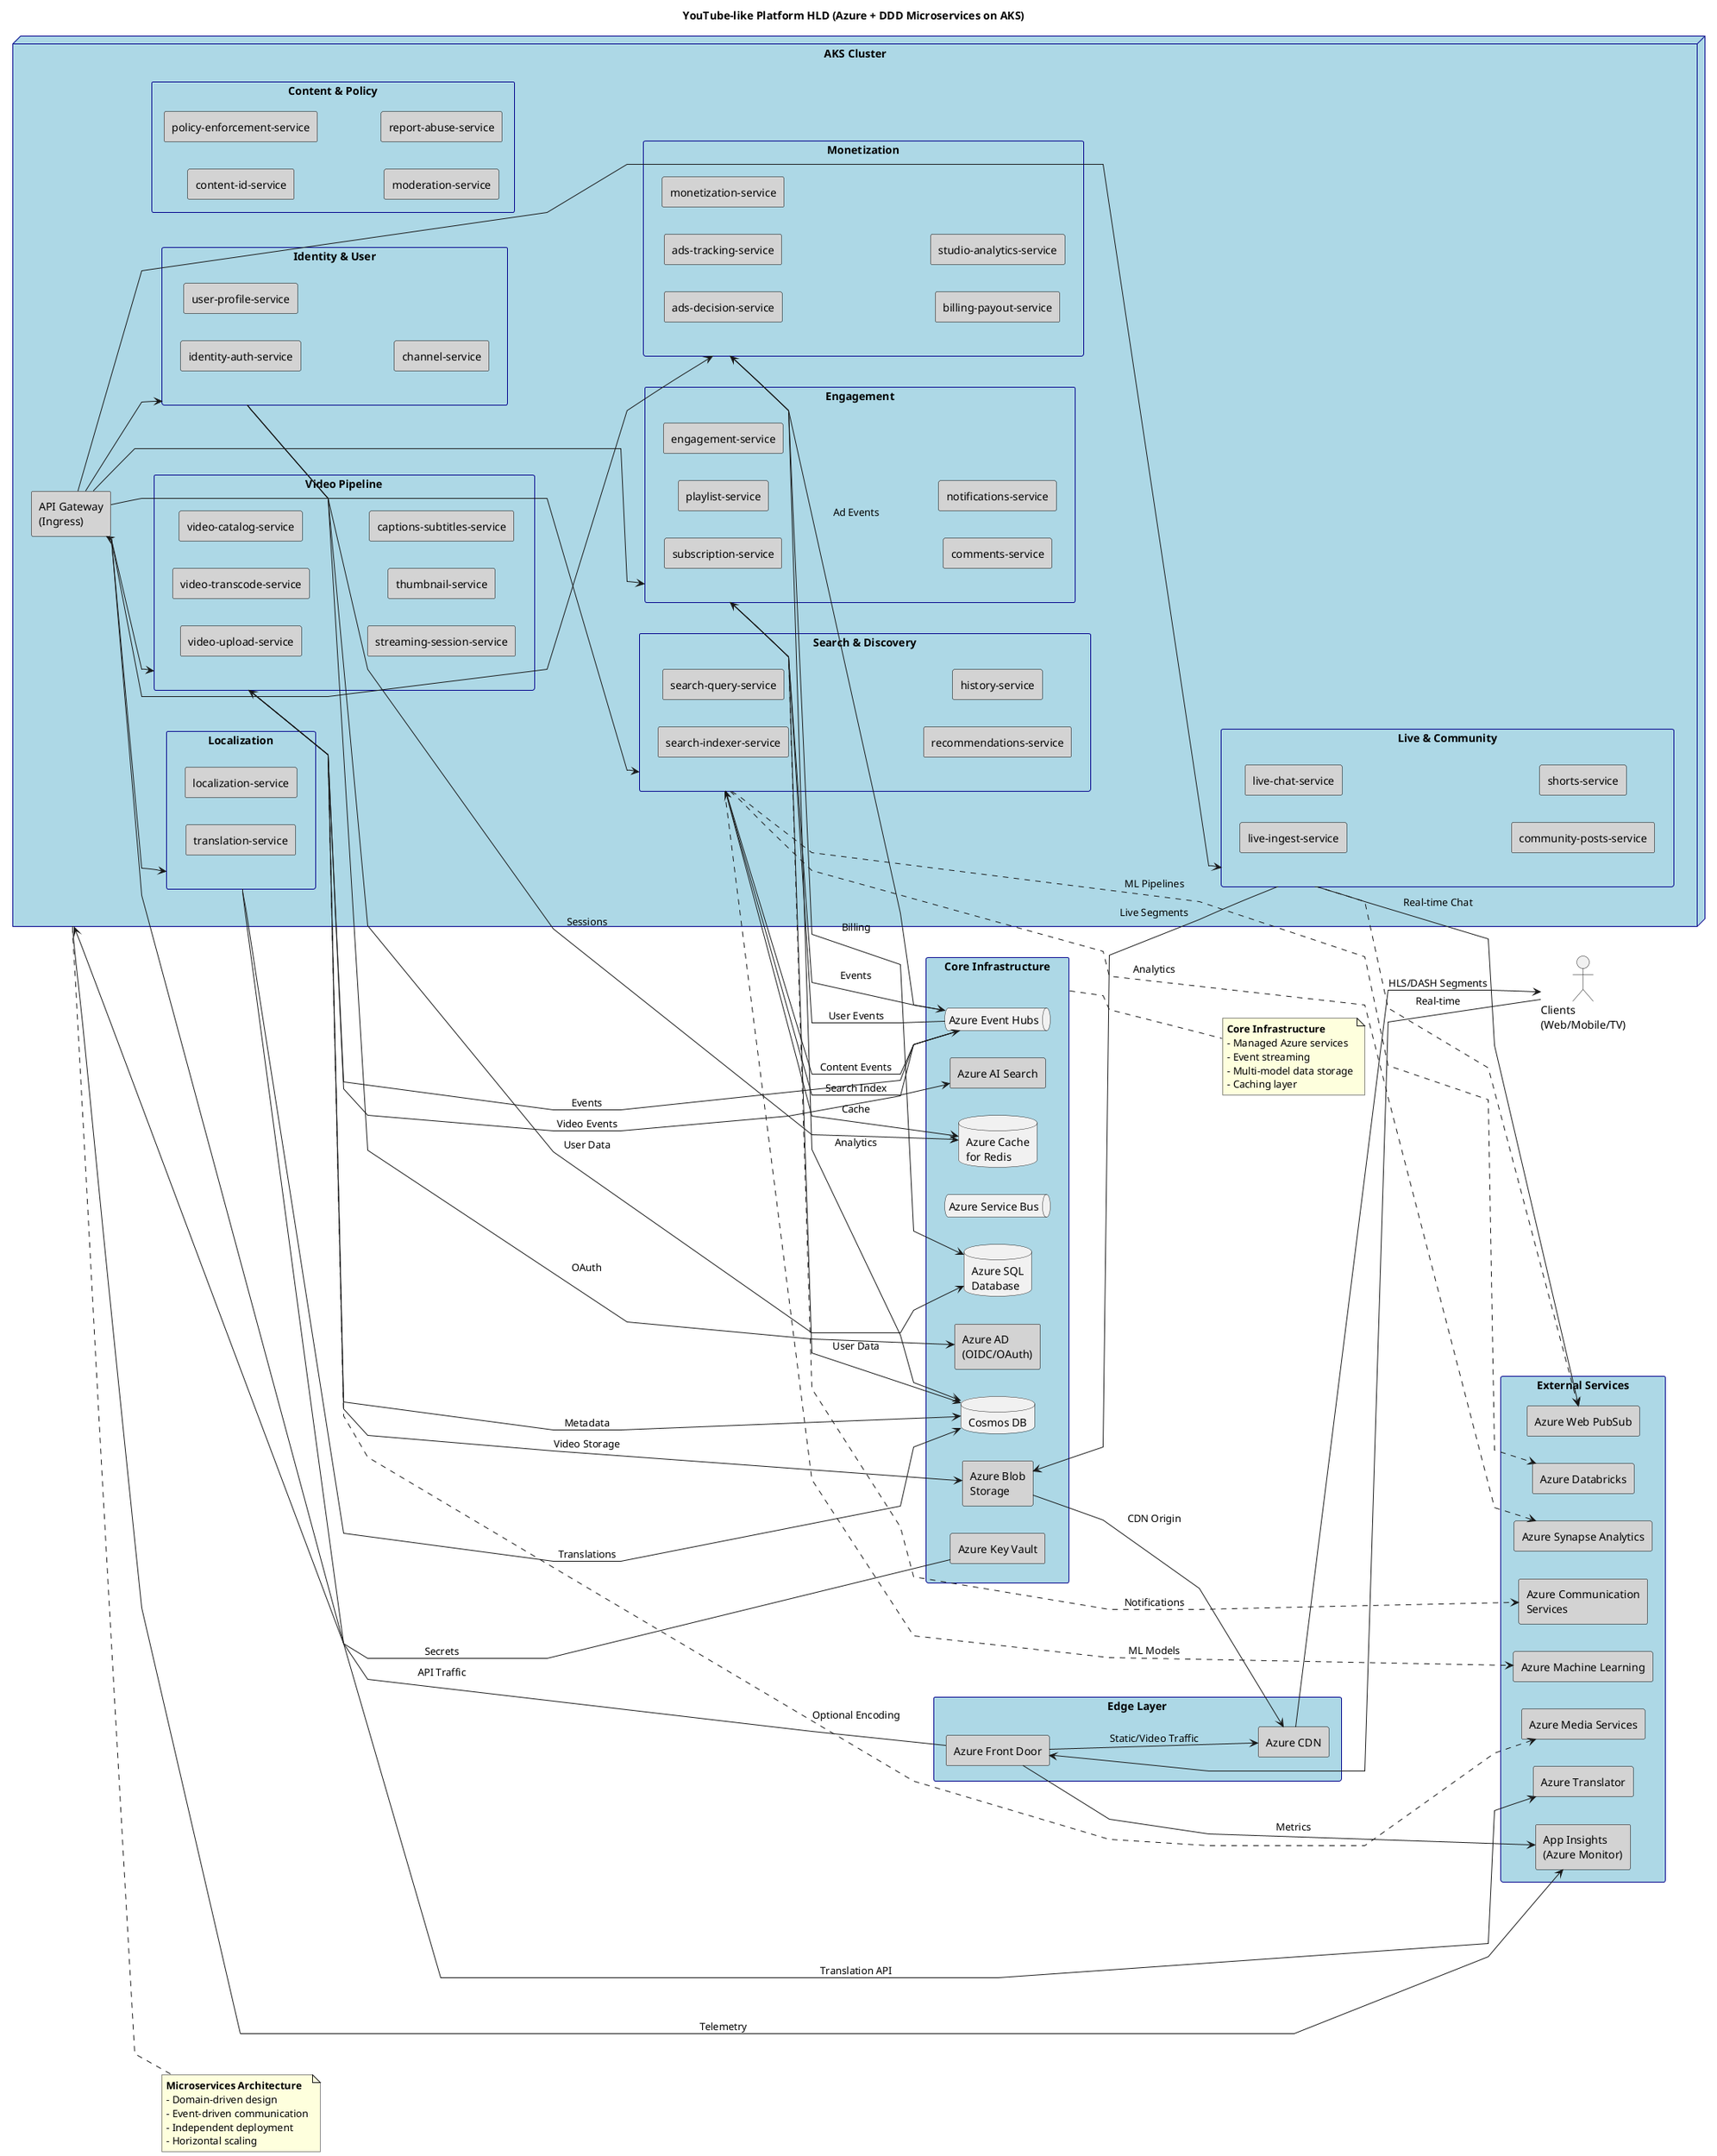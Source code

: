 @startuml 'High-Level Design: YouTube-scale platform on Azure (DDD microservices on AKS)
skinparam shadowing false
skinparam componentStyle rectangle
skinparam packageStyle rectangle
skinparam linetype polyline
skinparam fontName "Helvetica"
skinparam titleFontName "Helvetica"
skinparam legendFontName "Helvetica"
skinparam noteFontName "Helvetica"
skinparam backgroundColor white
skinparam packageBackgroundColor lightblue
skinparam packageBorderColor darkblue
skinparam componentBackgroundColor lightgray
skinparam componentBorderColor black
left to right direction
title YouTube-like Platform HLD (Azure + DDD Microservices on AKS)

' External clients
actor "Clients\n(Web/Mobile/TV)" as Clients

' Edge services
package "Edge Layer" as Edge {
    component "Azure Front Door" as FD
    component "Azure CDN" as CDN
}

' Core infrastructure
package "Core Infrastructure" as Core {
    component "Azure AD\n(OIDC/OAuth)" as AAD
    component "Azure Key Vault" as KV
    queue "Azure Event Hubs" as EH
    queue "Azure Service Bus" as SB
    database "Cosmos DB" as COSMOS
    database "Azure SQL\nDatabase" as SQL
    component "Azure Blob\nStorage" as BLOB
    database "Azure Cache\nfor Redis" as REDIS
    component "Azure AI Search" as AISEARCH
}

' AKS Cluster with grouped services
node "AKS Cluster" as AKS {
    component "API Gateway\n(Ingress)" as GW
    
    ' Group services by domain
    package "Identity & User" as IdentityGroup {
        component "identity-auth-service" as svc_identity
        component "user-profile-service" as svc_profile
        component "channel-service" as svc_channel
    }
    
    package "Video Pipeline" as VideoGroup {
        component "video-upload-service" as svc_upload
        component "video-transcode-service" as svc_transcode
        component "video-catalog-service" as svc_catalog
        component "streaming-session-service" as svc_stream
        component "thumbnail-service" as svc_thumbnail
        component "captions-subtitles-service" as svc_captions
    }
    
    package "Content & Policy" as ContentGroup {
        component "content-id-service" as svc_contentid
        component "policy-enforcement-service" as svc_policy
        component "moderation-service" as svc_moderation
        component "report-abuse-service" as svc_report_abuse
    }
    
    package "Search & Discovery" as SearchGroup {
        component "search-indexer-service" as svc_indexer
        component "search-query-service" as svc_search
        component "recommendations-service" as svc_reco
        component "history-service" as svc_history
    }
    
    package "Engagement" as EngagementGroup {
        component "subscription-service" as svc_sub
        component "playlist-service" as svc_playlist
        component "engagement-service" as svc_engage
        component "comments-service" as svc_comments
        component "notifications-service" as svc_notify
    }
    
    package "Monetization" as MonetizationGroup {
        component "ads-decision-service" as svc_ads_decision
        component "ads-tracking-service" as svc_ads_track
        component "monetization-service" as svc_monetization
        component "billing-payout-service" as svc_billing
        component "studio-analytics-service" as svc_analytics
    }
    
    package "Live & Community" as LiveGroup {
        component "live-ingest-service" as svc_live_ingest
        component "live-chat-service" as svc_live_chat
        component "community-posts-service" as svc_community
        component "shorts-service" as svc_shorts
    }
    
    package "Localization" as LocalizationGroup {
        component "localization-service" as svc_localization
        component "translation-service" as svc_translation
    }
}

' External services
package "External Services" as External {
    component "Azure Media Services" as AMS
    component "Azure Databricks" as DBR
    component "Azure Synapse Analytics" as SYN
    component "Azure Machine Learning" as AML
    component "Azure Translator" as TR
    component "Azure Web PubSub" as PUBSUB
    component "Azure Communication\nServices" as ACS
    component "App Insights\n(Azure Monitor)" as OBS
}

' Main flow connections
Clients --> FD
FD --> GW : "API Traffic"
FD --> CDN : "Static/Video Traffic"
CDN --> Clients : "HLS/DASH Segments"

' Core infrastructure connections
GW --> IdentityGroup
GW --> VideoGroup
GW --> SearchGroup
GW --> EngagementGroup
GW --> MonetizationGroup
GW --> LiveGroup
GW --> LocalizationGroup

' Data flow
BLOB --> CDN : "CDN Origin"
IdentityGroup --> SQL : "User Data"
IdentityGroup --> REDIS : "Sessions"
IdentityGroup --> AAD : "OAuth"

VideoGroup --> BLOB : "Video Storage"
VideoGroup --> EH : "Events"
VideoGroup --> COSMOS : "Metadata"

SearchGroup --> AISEARCH : "Search Index"
SearchGroup --> REDIS : "Cache"

EngagementGroup --> COSMOS : "User Data"
EngagementGroup --> EH : "Events"

MonetizationGroup --> SQL : "Billing"
MonetizationGroup --> COSMOS : "Analytics"

LiveGroup --> BLOB : "Live Segments"
LiveGroup --> PUBSUB : "Real-time Chat"

LocalizationGroup --> COSMOS : "Translations"
LocalizationGroup --> TR : "Translation API"

' Event flow
EH --> VideoGroup : "Video Events"
EH --> SearchGroup : "Content Events"
EH --> EngagementGroup : "User Events"
EH --> MonetizationGroup : "Ad Events"

' External integrations
VideoGroup ..> AMS : "Optional Encoding"
SearchGroup ..> DBR : "ML Pipelines"
SearchGroup ..> SYN : "Analytics"
SearchGroup ..> AML : "ML Models"
LiveGroup ..> PUBSUB : "Real-time"
EngagementGroup ..> ACS : "Notifications"

' Observability
AKS --> OBS : "Telemetry"
FD --> OBS : "Metrics"

' Security
KV --> AKS : "Secrets"

note right of AKS
  **Microservices Architecture**
  - Domain-driven design
  - Event-driven communication
  - Independent deployment
  - Horizontal scaling
end note

note right of Core
  **Core Infrastructure**
  - Managed Azure services
  - Event streaming
  - Multi-model data storage
  - Caching layer
end note

@enduml